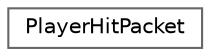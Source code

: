 digraph "Graphical Class Hierarchy"
{
 // LATEX_PDF_SIZE
  bgcolor="transparent";
  edge [fontname=Helvetica,fontsize=10,labelfontname=Helvetica,labelfontsize=10];
  node [fontname=Helvetica,fontsize=10,shape=box,height=0.2,width=0.4];
  rankdir="LR";
  Node0 [id="Node000000",label="PlayerHitPacket",height=0.2,width=0.4,color="grey40", fillcolor="white", style="filled",URL="$struct_player_hit_packet.html",tooltip="Packet sent from client to server to report a player hit event."];
}

